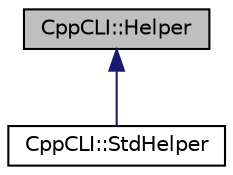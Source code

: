 digraph "CppCLI::Helper"
{
 // LATEX_PDF_SIZE
  edge [fontname="Helvetica",fontsize="10",labelfontname="Helvetica",labelfontsize="10"];
  node [fontname="Helvetica",fontsize="10",shape=record];
  Node1 [label="CppCLI::Helper",height=0.2,width=0.4,color="black", fillcolor="grey75", style="filled", fontcolor="black",tooltip=" "];
  Node1 -> Node2 [dir="back",color="midnightblue",fontsize="10",style="solid",fontname="Helvetica"];
  Node2 [label="CppCLI::StdHelper",height=0.2,width=0.4,color="black", fillcolor="white", style="filled",URL="$classCppCLI_1_1StdHelper.html",tooltip=" "];
}
